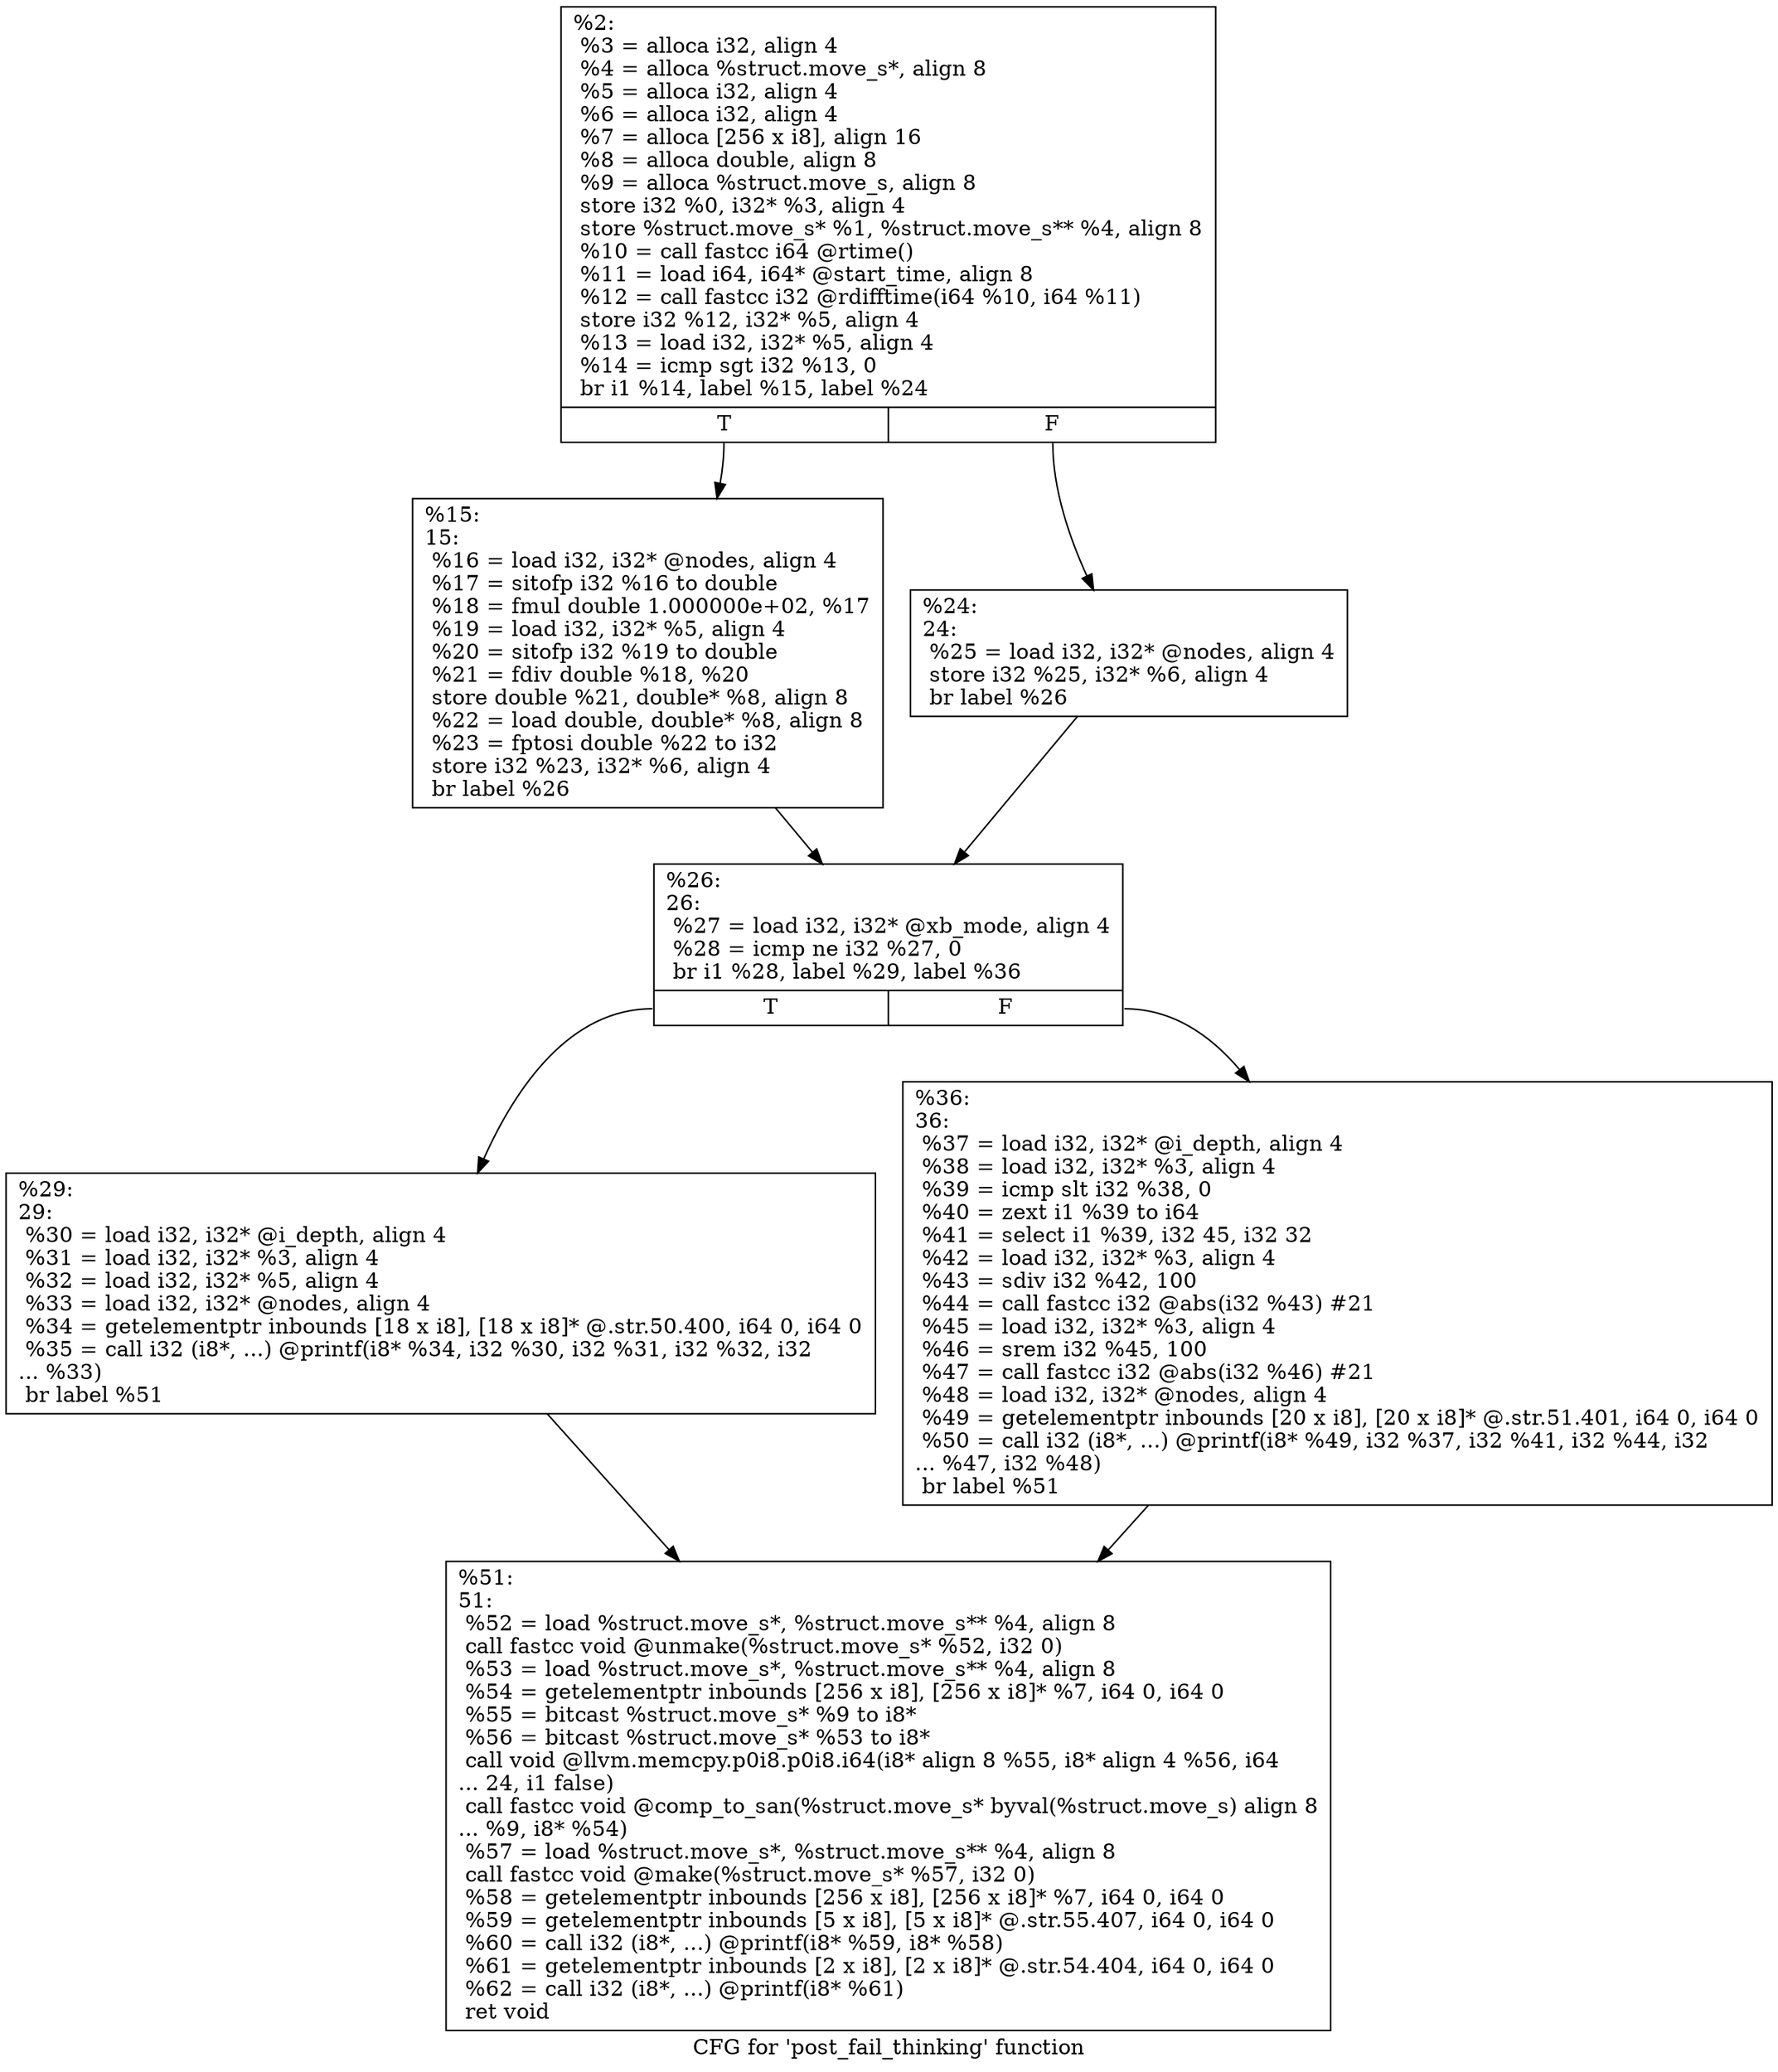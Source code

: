 digraph "CFG for 'post_fail_thinking' function" {
	label="CFG for 'post_fail_thinking' function";

	Node0x27f18d0 [shape=record,label="{%2:\l  %3 = alloca i32, align 4\l  %4 = alloca %struct.move_s*, align 8\l  %5 = alloca i32, align 4\l  %6 = alloca i32, align 4\l  %7 = alloca [256 x i8], align 16\l  %8 = alloca double, align 8\l  %9 = alloca %struct.move_s, align 8\l  store i32 %0, i32* %3, align 4\l  store %struct.move_s* %1, %struct.move_s** %4, align 8\l  %10 = call fastcc i64 @rtime()\l  %11 = load i64, i64* @start_time, align 8\l  %12 = call fastcc i32 @rdifftime(i64 %10, i64 %11)\l  store i32 %12, i32* %5, align 4\l  %13 = load i32, i32* %5, align 4\l  %14 = icmp sgt i32 %13, 0\l  br i1 %14, label %15, label %24\l|{<s0>T|<s1>F}}"];
	Node0x27f18d0:s0 -> Node0x27f1e10;
	Node0x27f18d0:s1 -> Node0x27f1e60;
	Node0x27f1e10 [shape=record,label="{%15:\l15:                                               \l  %16 = load i32, i32* @nodes, align 4\l  %17 = sitofp i32 %16 to double\l  %18 = fmul double 1.000000e+02, %17\l  %19 = load i32, i32* %5, align 4\l  %20 = sitofp i32 %19 to double\l  %21 = fdiv double %18, %20\l  store double %21, double* %8, align 8\l  %22 = load double, double* %8, align 8\l  %23 = fptosi double %22 to i32\l  store i32 %23, i32* %6, align 4\l  br label %26\l}"];
	Node0x27f1e10 -> Node0x27f1eb0;
	Node0x27f1e60 [shape=record,label="{%24:\l24:                                               \l  %25 = load i32, i32* @nodes, align 4\l  store i32 %25, i32* %6, align 4\l  br label %26\l}"];
	Node0x27f1e60 -> Node0x27f1eb0;
	Node0x27f1eb0 [shape=record,label="{%26:\l26:                                               \l  %27 = load i32, i32* @xb_mode, align 4\l  %28 = icmp ne i32 %27, 0\l  br i1 %28, label %29, label %36\l|{<s0>T|<s1>F}}"];
	Node0x27f1eb0:s0 -> Node0x27f1f00;
	Node0x27f1eb0:s1 -> Node0x27f1f50;
	Node0x27f1f00 [shape=record,label="{%29:\l29:                                               \l  %30 = load i32, i32* @i_depth, align 4\l  %31 = load i32, i32* %3, align 4\l  %32 = load i32, i32* %5, align 4\l  %33 = load i32, i32* @nodes, align 4\l  %34 = getelementptr inbounds [18 x i8], [18 x i8]* @.str.50.400, i64 0, i64 0\l  %35 = call i32 (i8*, ...) @printf(i8* %34, i32 %30, i32 %31, i32 %32, i32\l... %33)\l  br label %51\l}"];
	Node0x27f1f00 -> Node0x27f1fa0;
	Node0x27f1f50 [shape=record,label="{%36:\l36:                                               \l  %37 = load i32, i32* @i_depth, align 4\l  %38 = load i32, i32* %3, align 4\l  %39 = icmp slt i32 %38, 0\l  %40 = zext i1 %39 to i64\l  %41 = select i1 %39, i32 45, i32 32\l  %42 = load i32, i32* %3, align 4\l  %43 = sdiv i32 %42, 100\l  %44 = call fastcc i32 @abs(i32 %43) #21\l  %45 = load i32, i32* %3, align 4\l  %46 = srem i32 %45, 100\l  %47 = call fastcc i32 @abs(i32 %46) #21\l  %48 = load i32, i32* @nodes, align 4\l  %49 = getelementptr inbounds [20 x i8], [20 x i8]* @.str.51.401, i64 0, i64 0\l  %50 = call i32 (i8*, ...) @printf(i8* %49, i32 %37, i32 %41, i32 %44, i32\l... %47, i32 %48)\l  br label %51\l}"];
	Node0x27f1f50 -> Node0x27f1fa0;
	Node0x27f1fa0 [shape=record,label="{%51:\l51:                                               \l  %52 = load %struct.move_s*, %struct.move_s** %4, align 8\l  call fastcc void @unmake(%struct.move_s* %52, i32 0)\l  %53 = load %struct.move_s*, %struct.move_s** %4, align 8\l  %54 = getelementptr inbounds [256 x i8], [256 x i8]* %7, i64 0, i64 0\l  %55 = bitcast %struct.move_s* %9 to i8*\l  %56 = bitcast %struct.move_s* %53 to i8*\l  call void @llvm.memcpy.p0i8.p0i8.i64(i8* align 8 %55, i8* align 4 %56, i64\l... 24, i1 false)\l  call fastcc void @comp_to_san(%struct.move_s* byval(%struct.move_s) align 8\l... %9, i8* %54)\l  %57 = load %struct.move_s*, %struct.move_s** %4, align 8\l  call fastcc void @make(%struct.move_s* %57, i32 0)\l  %58 = getelementptr inbounds [256 x i8], [256 x i8]* %7, i64 0, i64 0\l  %59 = getelementptr inbounds [5 x i8], [5 x i8]* @.str.55.407, i64 0, i64 0\l  %60 = call i32 (i8*, ...) @printf(i8* %59, i8* %58)\l  %61 = getelementptr inbounds [2 x i8], [2 x i8]* @.str.54.404, i64 0, i64 0\l  %62 = call i32 (i8*, ...) @printf(i8* %61)\l  ret void\l}"];
}
